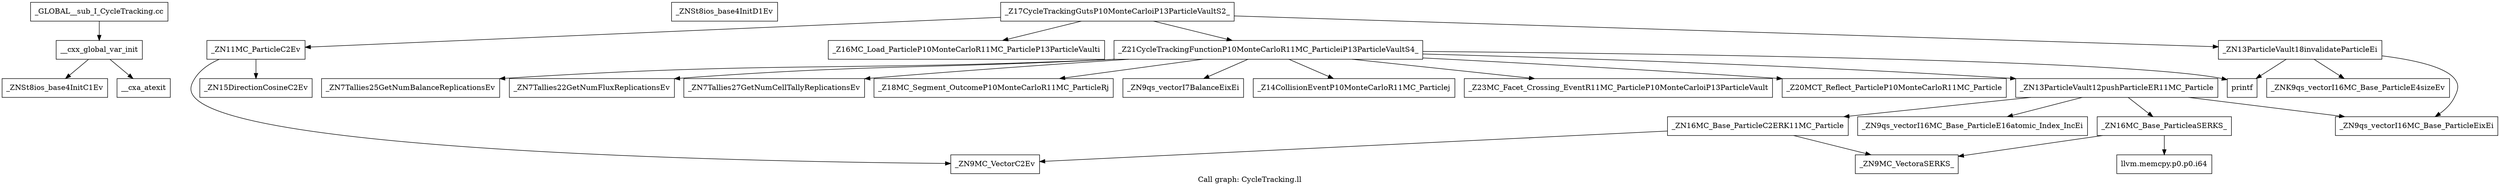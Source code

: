digraph "Call graph: CycleTracking.ll" {
	label="Call graph: CycleTracking.ll";

	Node0x5562161766e0 [shape=record,label="{__cxx_global_var_init}"];
	Node0x5562161766e0 -> Node0x5562161758c0;
	Node0x5562161766e0 -> Node0x556216177330;
	Node0x5562161758c0 [shape=record,label="{_ZNSt8ios_base4InitC1Ev}"];
	Node0x556216174ef0 [shape=record,label="{_ZNSt8ios_base4InitD1Ev}"];
	Node0x556216177330 [shape=record,label="{__cxa_atexit}"];
	Node0x55621619dfb0 [shape=record,label="{_Z17CycleTrackingGutsP10MonteCarloiP13ParticleVaultS2_}"];
	Node0x55621619dfb0 -> Node0x556216175250;
	Node0x55621619dfb0 -> Node0x5562161750f0;
	Node0x55621619dfb0 -> Node0x5562161775e0;
	Node0x55621619dfb0 -> Node0x5562161a4a70;
	Node0x556216175250 [shape=record,label="{_ZN11MC_ParticleC2Ev}"];
	Node0x556216175250 -> Node0x5562161a4af0;
	Node0x556216175250 -> Node0x556216173b60;
	Node0x5562161750f0 [shape=record,label="{_Z16MC_Load_ParticleP10MonteCarloR11MC_ParticleP13ParticleVaulti}"];
	Node0x5562161775e0 [shape=record,label="{_Z21CycleTrackingFunctionP10MonteCarloR11MC_ParticleiP13ParticleVaultS4_}"];
	Node0x5562161775e0 -> Node0x55621617cd50;
	Node0x5562161775e0 -> Node0x55621619d7a0;
	Node0x5562161775e0 -> Node0x55621617b150;
	Node0x5562161775e0 -> Node0x55621617baf0;
	Node0x5562161775e0 -> Node0x55621617be90;
	Node0x5562161775e0 -> Node0x55621617cfb0;
	Node0x5562161775e0 -> Node0x55621617edb0;
	Node0x5562161775e0 -> Node0x556216183780;
	Node0x5562161775e0 -> Node0x55621617f300;
	Node0x5562161775e0 -> Node0x55621617f880;
	Node0x556216183780 [shape=record,label="{printf}"];
	Node0x5562161a4a70 [shape=record,label="{_ZN13ParticleVault18invalidateParticleEi}"];
	Node0x5562161a4a70 -> Node0x556216183780;
	Node0x5562161a4a70 -> Node0x556216184c90;
	Node0x5562161a4a70 -> Node0x556216185800;
	Node0x55621617cd50 [shape=record,label="{_ZN7Tallies25GetNumBalanceReplicationsEv}"];
	Node0x55621619d7a0 [shape=record,label="{_ZN7Tallies22GetNumFluxReplicationsEv}"];
	Node0x55621617b150 [shape=record,label="{_ZN7Tallies27GetNumCellTallyReplicationsEv}"];
	Node0x55621617baf0 [shape=record,label="{_Z18MC_Segment_OutcomeP10MonteCarloR11MC_ParticleRj}"];
	Node0x55621617be90 [shape=record,label="{_ZN9qs_vectorI7BalanceEixEi}"];
	Node0x55621617cfb0 [shape=record,label="{_Z14CollisionEventP10MonteCarloR11MC_Particlej}"];
	Node0x55621617edb0 [shape=record,label="{_Z23MC_Facet_Crossing_EventR11MC_ParticleP10MonteCarloiP13ParticleVault}"];
	Node0x55621617f300 [shape=record,label="{_Z20MCT_Reflect_ParticleP10MonteCarloR11MC_Particle}"];
	Node0x55621617f880 [shape=record,label="{_ZN13ParticleVault12pushParticleER11MC_Particle}"];
	Node0x55621617f880 -> Node0x5562161888c0;
	Node0x55621617f880 -> Node0x55621618ae50;
	Node0x55621617f880 -> Node0x556216185800;
	Node0x55621617f880 -> Node0x55621618b9e0;
	Node0x5562161a4af0 [shape=record,label="{_ZN9MC_VectorC2Ev}"];
	Node0x556216173b60 [shape=record,label="{_ZN15DirectionCosineC2Ev}"];
	Node0x556216184c90 [shape=record,label="{_ZNK9qs_vectorI16MC_Base_ParticleE4sizeEv}"];
	Node0x556216185800 [shape=record,label="{_ZN9qs_vectorI16MC_Base_ParticleEixEi}"];
	Node0x5562161888c0 [shape=record,label="{_ZN16MC_Base_ParticleC2ERK11MC_Particle}"];
	Node0x5562161888c0 -> Node0x5562161a4af0;
	Node0x5562161888c0 -> Node0x55621618e080;
	Node0x55621618ae50 [shape=record,label="{_ZN9qs_vectorI16MC_Base_ParticleE16atomic_Index_IncEi}"];
	Node0x55621618b9e0 [shape=record,label="{_ZN16MC_Base_ParticleaSERKS_}"];
	Node0x55621618b9e0 -> Node0x55621618e080;
	Node0x55621618b9e0 -> Node0x55621618feb0;
	Node0x55621618e080 [shape=record,label="{_ZN9MC_VectoraSERKS_}"];
	Node0x55621618feb0 [shape=record,label="{llvm.memcpy.p0.p0.i64}"];
	Node0x556216190900 [shape=record,label="{_GLOBAL__sub_I_CycleTracking.cc}"];
	Node0x556216190900 -> Node0x5562161766e0;
}
